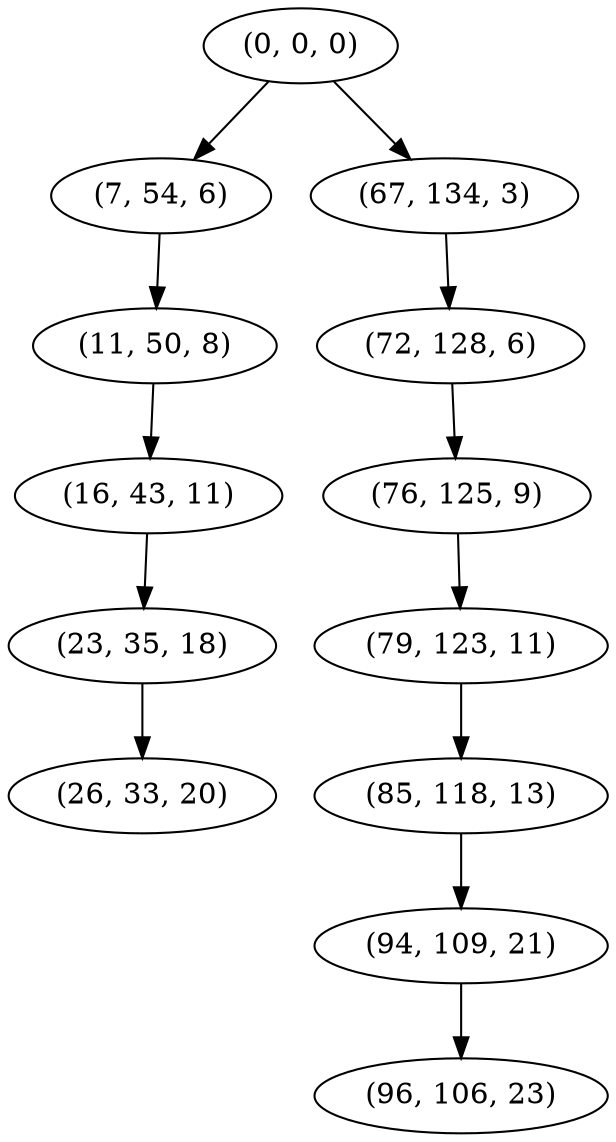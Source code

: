 digraph tree {
    "(0, 0, 0)";
    "(7, 54, 6)";
    "(11, 50, 8)";
    "(16, 43, 11)";
    "(23, 35, 18)";
    "(26, 33, 20)";
    "(67, 134, 3)";
    "(72, 128, 6)";
    "(76, 125, 9)";
    "(79, 123, 11)";
    "(85, 118, 13)";
    "(94, 109, 21)";
    "(96, 106, 23)";
    "(0, 0, 0)" -> "(7, 54, 6)";
    "(0, 0, 0)" -> "(67, 134, 3)";
    "(7, 54, 6)" -> "(11, 50, 8)";
    "(11, 50, 8)" -> "(16, 43, 11)";
    "(16, 43, 11)" -> "(23, 35, 18)";
    "(23, 35, 18)" -> "(26, 33, 20)";
    "(67, 134, 3)" -> "(72, 128, 6)";
    "(72, 128, 6)" -> "(76, 125, 9)";
    "(76, 125, 9)" -> "(79, 123, 11)";
    "(79, 123, 11)" -> "(85, 118, 13)";
    "(85, 118, 13)" -> "(94, 109, 21)";
    "(94, 109, 21)" -> "(96, 106, 23)";
}
